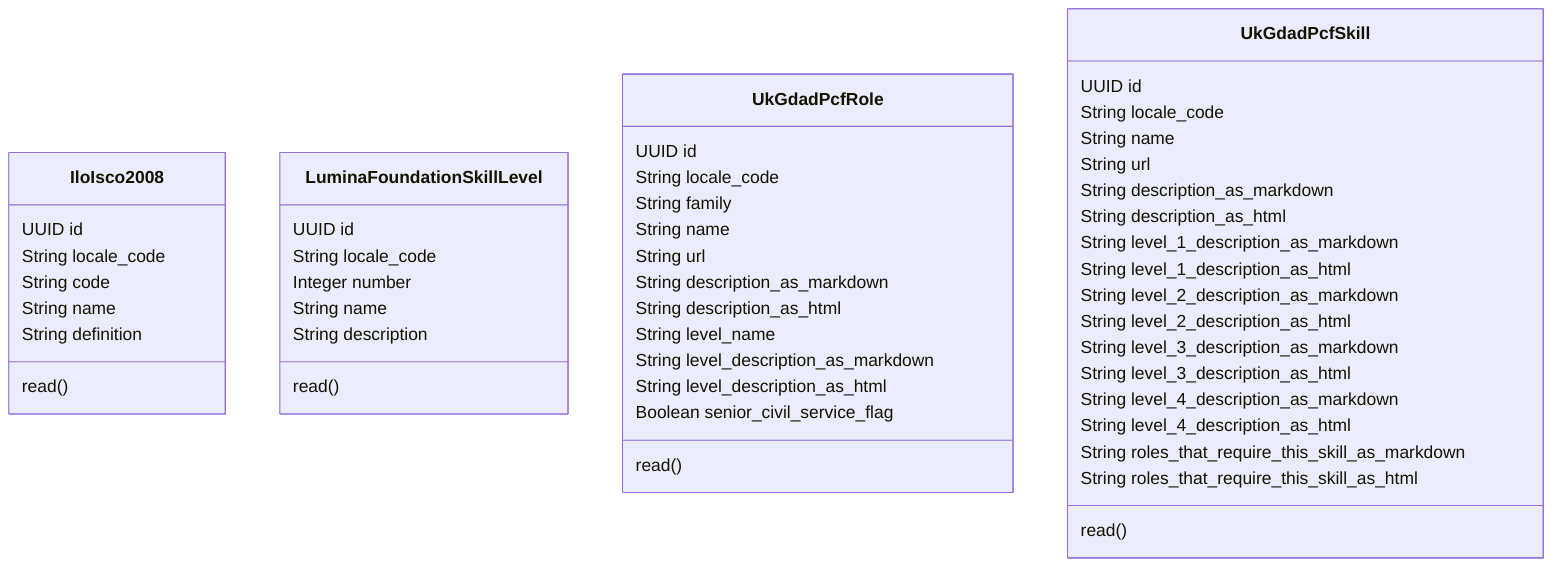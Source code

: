 classDiagram
    class IloIsco2008 {
        UUID id
        String locale_code
        String code
        String name
        String definition
        read()
    }
    class LuminaFoundationSkillLevel {
        UUID id
        String locale_code
        Integer number
        String name
        String description
        read()
    }
    class UkGdadPcfRole {
        UUID id
        String locale_code
        String family
        String name
        String url
        String description_as_markdown
        String description_as_html
        String level_name
        String level_description_as_markdown
        String level_description_as_html
        Boolean senior_civil_service_flag
        read()
    }
    class UkGdadPcfSkill {
        UUID id
        String locale_code
        String name
        String url
        String description_as_markdown
        String description_as_html
        String level_1_description_as_markdown
        String level_1_description_as_html
        String level_2_description_as_markdown
        String level_2_description_as_html
        String level_3_description_as_markdown
        String level_3_description_as_html
        String level_4_description_as_markdown
        String level_4_description_as_html
        String roles_that_require_this_skill_as_markdown
        String roles_that_require_this_skill_as_html
        read()
    }